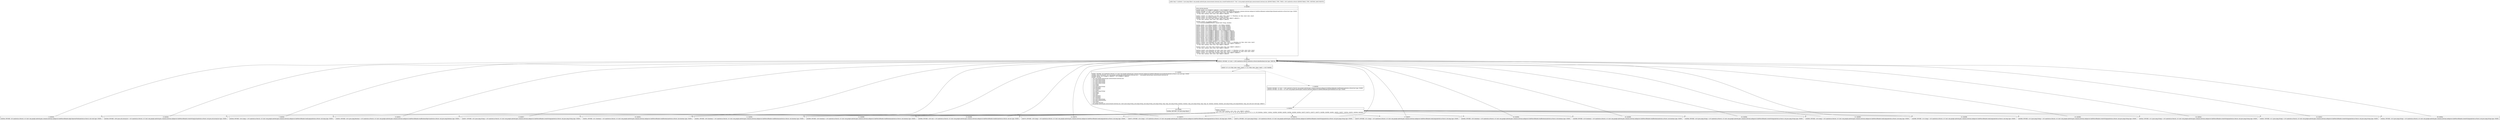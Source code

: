 digraph "CFG forcom.google.android.gms.measurement.internal.zzm.createFromParcel(Landroid\/os\/Parcel;)Ljava\/lang\/Object;" {
Node_0 [shape=record,label="{0\:\ 0x0000|MTH_ENTER_BLOCK\l|0x0000: MOVE  (r0 I:?[OBJECT, ARRAY]) = (r38 I:?[OBJECT, ARRAY]) \l0x0002: INVOKE  (r1 I:int) = (r38 I:android.os.Parcel) com.google.android.gms.common.internal.safeparcel.SafeParcelReader.validateObjectHeader(android.os.Parcel):int type: STATIC \l0x0006: CONST  (r2 I:?[int, float, boolean, short, byte, char, OBJECT, ARRAY]) = \l  (0 ?[int, float, boolean, short, byte, char, OBJECT, ARRAY])\l \l0x0007: CONST  (r3 I:?[boolean, int, float, short, byte, char]) = (1 ?[boolean, int, float, short, byte, char]) \l0x0008: CONST  (r4 I:?[long, double]) = (0 ?[long, double]) \l0x000a: CONST  (r6 I:?[int, float, boolean, short, byte, char, OBJECT, ARRAY]) = \l  (0 ?[int, float, boolean, short, byte, char, OBJECT, ARRAY])\l \l0x000b: CONST  (r7 I:?[long, double]) = \l  (\-2147483648(0xffffffff80000000, double:NaN) ?[long, double])\l \l0x000e: MOVE  (r14 I:?[long, double]) = (r4 I:?[long, double]) \l0x000f: MOVE  (r16 I:?[long, double]) = (r14 I:?[long, double]) \l0x0011: MOVE  (r24 I:?[long, double]) = (r16 I:?[long, double]) \l0x0013: MOVE  (r26 I:?[long, double]) = (r24 I:?[long, double]) \l0x0015: MOVE  (r34 I:?[long, double]) = (r26 I:?[long, double]) \l0x0017: MOVE  (r10 I:?[OBJECT, ARRAY]) = (r6 I:?[OBJECT, ARRAY]) \l0x0018: MOVE  (r11 I:?[OBJECT, ARRAY]) = (r10 I:?[OBJECT, ARRAY]) \l0x0019: MOVE  (r12 I:?[OBJECT, ARRAY]) = (r11 I:?[OBJECT, ARRAY]) \l0x001a: MOVE  (r13 I:?[OBJECT, ARRAY]) = (r12 I:?[OBJECT, ARRAY]) \l0x001b: MOVE  (r18 I:?[OBJECT, ARRAY]) = (r13 I:?[OBJECT, ARRAY]) \l0x001d: MOVE  (r23 I:?[OBJECT, ARRAY]) = (r18 I:?[OBJECT, ARRAY]) \l0x001f: MOVE  (r32 I:?[OBJECT, ARRAY]) = (r23 I:?[OBJECT, ARRAY]) \l0x0021: MOVE  (r33 I:?[OBJECT, ARRAY]) = (r32 I:?[OBJECT, ARRAY]) \l0x0023: MOVE  (r36 I:?[OBJECT, ARRAY]) = (r33 I:?[OBJECT, ARRAY]) \l0x0025: MOVE  (r21 I:?[long, double]) = (r7 I:?[long, double]) \l0x0027: CONST  (r19 I:?[boolean, int, float, short, byte, char]) = (1 ?[boolean, int, float, short, byte, char]) \l0x0029: CONST  (r20 I:?[int, float, boolean, short, byte, char, OBJECT, ARRAY]) = \l  (0 ?[int, float, boolean, short, byte, char, OBJECT, ARRAY])\l \l0x002b: CONST  (r28 I:?[int, float, boolean, short, byte, char, OBJECT, ARRAY]) = \l  (0 ?[int, float, boolean, short, byte, char, OBJECT, ARRAY])\l \l0x002d: CONST  (r29 I:?[boolean, int, float, short, byte, char]) = (1 ?[boolean, int, float, short, byte, char]) \l0x002f: CONST  (r30 I:?[boolean, int, float, short, byte, char]) = (1 ?[boolean, int, float, short, byte, char]) \l0x0031: CONST  (r31 I:?[int, float, boolean, short, byte, char, OBJECT, ARRAY]) = \l  (0 ?[int, float, boolean, short, byte, char, OBJECT, ARRAY])\l \l}"];
Node_1 [shape=record,label="{1\:\ 0x0033|0x0033: INVOKE  (r2 I:int) = (r38 I:android.os.Parcel) android.os.Parcel.dataPosition():int type: VIRTUAL \l}"];
Node_2 [shape=record,label="{2\:\ 0x0037|0x0037: IF  (r2 I:?[int, byte, short, char]) \>= (r1 I:?[int, byte, short, char])  \-\> B:27:0x00b1 \l}"];
Node_3 [shape=record,label="{3\:\ 0x0039|0x0039: INVOKE  (r2 I:int) = (r38 I:android.os.Parcel) com.google.android.gms.common.internal.safeparcel.SafeParcelReader.readHeader(android.os.Parcel):int type: STATIC \l0x003d: INVOKE  (r3 I:int) = (r2 I:int) com.google.android.gms.common.internal.safeparcel.SafeParcelReader.getFieldId(int):int type: STATIC \l}"];
Node_4 [shape=record,label="{4\:\ 0x0041|0x0041: SWITCH  \l  (r3 I:?[int, float, boolean, short, byte, char, OBJECT, ARRAY])\l k:[2, 3, 4, 5, 6, 7, 8, 9, 10, 11, 12, 13, 14, 15, 16, 17, 18, 19, 20, 21, 22, 23] t:[0x00ac, 0x00a7, 0x00a2, 0x009d, 0x0098, 0x0093, 0x008e, 0x0089, 0x0084, 0x007f, 0x007a, 0x0075, 0x0070, 0x006b, 0x0066, 0x0061, 0x005c, 0x0057, 0x0044, 0x0052, 0x004d, 0x0048] \l}"];
Node_5 [shape=record,label="{5\:\ 0x0044|0x0044: INVOKE  (r0 I:android.os.Parcel), (r2 I:int) com.google.android.gms.common.internal.safeparcel.SafeParcelReader.skipUnknownField(android.os.Parcel, int):void type: STATIC \l}"];
Node_6 [shape=record,label="{6\:\ 0x0048|0x0048: INVOKE  (r36 I:java.util.ArrayList) = (r0 I:android.os.Parcel), (r2 I:int) com.google.android.gms.common.internal.safeparcel.SafeParcelReader.createStringList(android.os.Parcel, int):java.util.ArrayList type: STATIC \l}"];
Node_7 [shape=record,label="{7\:\ 0x004d|0x004d: INVOKE  (r34 I:long) = (r0 I:android.os.Parcel), (r2 I:int) com.google.android.gms.common.internal.safeparcel.SafeParcelReader.readLong(android.os.Parcel, int):long type: STATIC \l}"];
Node_8 [shape=record,label="{8\:\ 0x0052|0x0052: INVOKE  (r33 I:java.lang.Boolean) = (r0 I:android.os.Parcel), (r2 I:int) com.google.android.gms.common.internal.safeparcel.SafeParcelReader.readBooleanObject(android.os.Parcel, int):java.lang.Boolean type: STATIC \l}"];
Node_9 [shape=record,label="{9\:\ 0x0057|0x0057: INVOKE  (r32 I:java.lang.String) = (r0 I:android.os.Parcel), (r2 I:int) com.google.android.gms.common.internal.safeparcel.SafeParcelReader.createString(android.os.Parcel, int):java.lang.String type: STATIC \l}"];
Node_10 [shape=record,label="{10\:\ 0x005c|0x005c: INVOKE  (r31 I:boolean) = (r0 I:android.os.Parcel), (r2 I:int) com.google.android.gms.common.internal.safeparcel.SafeParcelReader.readBoolean(android.os.Parcel, int):boolean type: STATIC \l}"];
Node_11 [shape=record,label="{11\:\ 0x0061|0x0061: INVOKE  (r30 I:boolean) = (r0 I:android.os.Parcel), (r2 I:int) com.google.android.gms.common.internal.safeparcel.SafeParcelReader.readBoolean(android.os.Parcel, int):boolean type: STATIC \l}"];
Node_12 [shape=record,label="{12\:\ 0x0066|0x0066: INVOKE  (r29 I:boolean) = (r0 I:android.os.Parcel), (r2 I:int) com.google.android.gms.common.internal.safeparcel.SafeParcelReader.readBoolean(android.os.Parcel, int):boolean type: STATIC \l}"];
Node_13 [shape=record,label="{13\:\ 0x006b|0x006b: INVOKE  (r28 I:int) = (r0 I:android.os.Parcel), (r2 I:int) com.google.android.gms.common.internal.safeparcel.SafeParcelReader.readInt(android.os.Parcel, int):int type: STATIC \l}"];
Node_14 [shape=record,label="{14\:\ 0x0070|0x0070: INVOKE  (r26 I:long) = (r0 I:android.os.Parcel), (r2 I:int) com.google.android.gms.common.internal.safeparcel.SafeParcelReader.readLong(android.os.Parcel, int):long type: STATIC \l}"];
Node_15 [shape=record,label="{15\:\ 0x0075|0x0075: INVOKE  (r24 I:long) = (r0 I:android.os.Parcel), (r2 I:int) com.google.android.gms.common.internal.safeparcel.SafeParcelReader.readLong(android.os.Parcel, int):long type: STATIC \l}"];
Node_16 [shape=record,label="{16\:\ 0x007a|0x007a: INVOKE  (r23 I:java.lang.String) = (r0 I:android.os.Parcel), (r2 I:int) com.google.android.gms.common.internal.safeparcel.SafeParcelReader.createString(android.os.Parcel, int):java.lang.String type: STATIC \l}"];
Node_17 [shape=record,label="{17\:\ 0x007f|0x007f: INVOKE  (r21 I:long) = (r0 I:android.os.Parcel), (r2 I:int) com.google.android.gms.common.internal.safeparcel.SafeParcelReader.readLong(android.os.Parcel, int):long type: STATIC \l}"];
Node_18 [shape=record,label="{18\:\ 0x0084|0x0084: INVOKE  (r20 I:boolean) = (r0 I:android.os.Parcel), (r2 I:int) com.google.android.gms.common.internal.safeparcel.SafeParcelReader.readBoolean(android.os.Parcel, int):boolean type: STATIC \l}"];
Node_19 [shape=record,label="{19\:\ 0x0089|0x0089: INVOKE  (r19 I:boolean) = (r0 I:android.os.Parcel), (r2 I:int) com.google.android.gms.common.internal.safeparcel.SafeParcelReader.readBoolean(android.os.Parcel, int):boolean type: STATIC \l}"];
Node_20 [shape=record,label="{20\:\ 0x008e|0x008e: INVOKE  (r18 I:java.lang.String) = (r0 I:android.os.Parcel), (r2 I:int) com.google.android.gms.common.internal.safeparcel.SafeParcelReader.createString(android.os.Parcel, int):java.lang.String type: STATIC \l}"];
Node_21 [shape=record,label="{21\:\ 0x0093|0x0093: INVOKE  (r16 I:long) = (r0 I:android.os.Parcel), (r2 I:int) com.google.android.gms.common.internal.safeparcel.SafeParcelReader.readLong(android.os.Parcel, int):long type: STATIC \l}"];
Node_22 [shape=record,label="{22\:\ 0x0098|0x0098: INVOKE  (r14 I:long) = (r0 I:android.os.Parcel), (r2 I:int) com.google.android.gms.common.internal.safeparcel.SafeParcelReader.readLong(android.os.Parcel, int):long type: STATIC \l}"];
Node_23 [shape=record,label="{23\:\ 0x009d|0x009d: INVOKE  (r13 I:java.lang.String) = (r0 I:android.os.Parcel), (r2 I:int) com.google.android.gms.common.internal.safeparcel.SafeParcelReader.createString(android.os.Parcel, int):java.lang.String type: STATIC \l}"];
Node_24 [shape=record,label="{24\:\ 0x00a2|0x00a2: INVOKE  (r12 I:java.lang.String) = (r0 I:android.os.Parcel), (r2 I:int) com.google.android.gms.common.internal.safeparcel.SafeParcelReader.createString(android.os.Parcel, int):java.lang.String type: STATIC \l}"];
Node_25 [shape=record,label="{25\:\ 0x00a7|0x00a7: INVOKE  (r11 I:java.lang.String) = (r0 I:android.os.Parcel), (r2 I:int) com.google.android.gms.common.internal.safeparcel.SafeParcelReader.createString(android.os.Parcel, int):java.lang.String type: STATIC \l}"];
Node_26 [shape=record,label="{26\:\ 0x00ac|0x00ac: INVOKE  (r10 I:java.lang.String) = (r0 I:android.os.Parcel), (r2 I:int) com.google.android.gms.common.internal.safeparcel.SafeParcelReader.createString(android.os.Parcel, int):java.lang.String type: STATIC \l}"];
Node_27 [shape=record,label="{27\:\ 0x00b1|0x00b1: INVOKE  (r0 I:android.os.Parcel), (r1 I:int) com.google.android.gms.common.internal.safeparcel.SafeParcelReader.ensureAtEnd(android.os.Parcel, int):void type: STATIC \l0x00b4: NEW_INSTANCE  (r0 I:com.google.android.gms.measurement.internal.zzn) =  com.google.android.gms.measurement.internal.zzn \l0x00b6: MOVE  (r9 I:?[OBJECT, ARRAY]) = (r0 I:?[OBJECT, ARRAY]) \l0x00b7: INVOKE  \l  (r9 I:com.google.android.gms.measurement.internal.zzn)\l  (r10 I:java.lang.String)\l  (r11 I:java.lang.String)\l  (r12 I:java.lang.String)\l  (r13 I:java.lang.String)\l  (r14 I:long)\l  (r16 I:long)\l  (r18 I:java.lang.String)\l  (r19 I:boolean)\l  (r20 I:boolean)\l  (r21 I:long)\l  (r23 I:java.lang.String)\l  (r24 I:long)\l  (r26 I:long)\l  (r28 I:int)\l  (r29 I:boolean)\l  (r30 I:boolean)\l  (r31 I:boolean)\l  (r32 I:java.lang.String)\l  (r33 I:java.lang.Boolean)\l  (r34 I:long)\l  (r36 I:java.util.List)\l com.google.android.gms.measurement.internal.zzn.\<init\>(java.lang.String, java.lang.String, java.lang.String, java.lang.String, long, long, java.lang.String, boolean, boolean, long, java.lang.String, long, long, int, boolean, boolean, boolean, java.lang.String, java.lang.Boolean, long, java.util.List):void type: DIRECT \l}"];
Node_28 [shape=record,label="{28\:\ 0x00ba|0x00ba: RETURN  (r0 I:java.lang.Object) \l}"];
MethodNode[shape=record,label="{public final \/* synthetic *\/ java.lang.Object com.google.android.gms.measurement.internal.zzm.createFromParcel((r37 'this' I:com.google.android.gms.measurement.internal.zzm A[IMMUTABLE_TYPE, THIS]), (r38 I:android.os.Parcel A[IMMUTABLE_TYPE, METHOD_ARGUMENT])) }"];
MethodNode -> Node_0;
Node_0 -> Node_1;
Node_1 -> Node_2;
Node_2 -> Node_3[style=dashed];
Node_2 -> Node_27;
Node_3 -> Node_4;
Node_4 -> Node_5;
Node_4 -> Node_6;
Node_4 -> Node_7;
Node_4 -> Node_8;
Node_4 -> Node_9;
Node_4 -> Node_10;
Node_4 -> Node_11;
Node_4 -> Node_12;
Node_4 -> Node_13;
Node_4 -> Node_14;
Node_4 -> Node_15;
Node_4 -> Node_16;
Node_4 -> Node_17;
Node_4 -> Node_18;
Node_4 -> Node_19;
Node_4 -> Node_20;
Node_4 -> Node_21;
Node_4 -> Node_22;
Node_4 -> Node_23;
Node_4 -> Node_24;
Node_4 -> Node_25;
Node_4 -> Node_26;
Node_5 -> Node_1;
Node_6 -> Node_1;
Node_7 -> Node_1;
Node_8 -> Node_1;
Node_9 -> Node_1;
Node_10 -> Node_1;
Node_11 -> Node_1;
Node_12 -> Node_1;
Node_13 -> Node_1;
Node_14 -> Node_1;
Node_15 -> Node_1;
Node_16 -> Node_1;
Node_17 -> Node_1;
Node_18 -> Node_1;
Node_19 -> Node_1;
Node_20 -> Node_1;
Node_21 -> Node_1;
Node_22 -> Node_1;
Node_23 -> Node_1;
Node_24 -> Node_1;
Node_25 -> Node_1;
Node_26 -> Node_1;
Node_27 -> Node_28;
}

